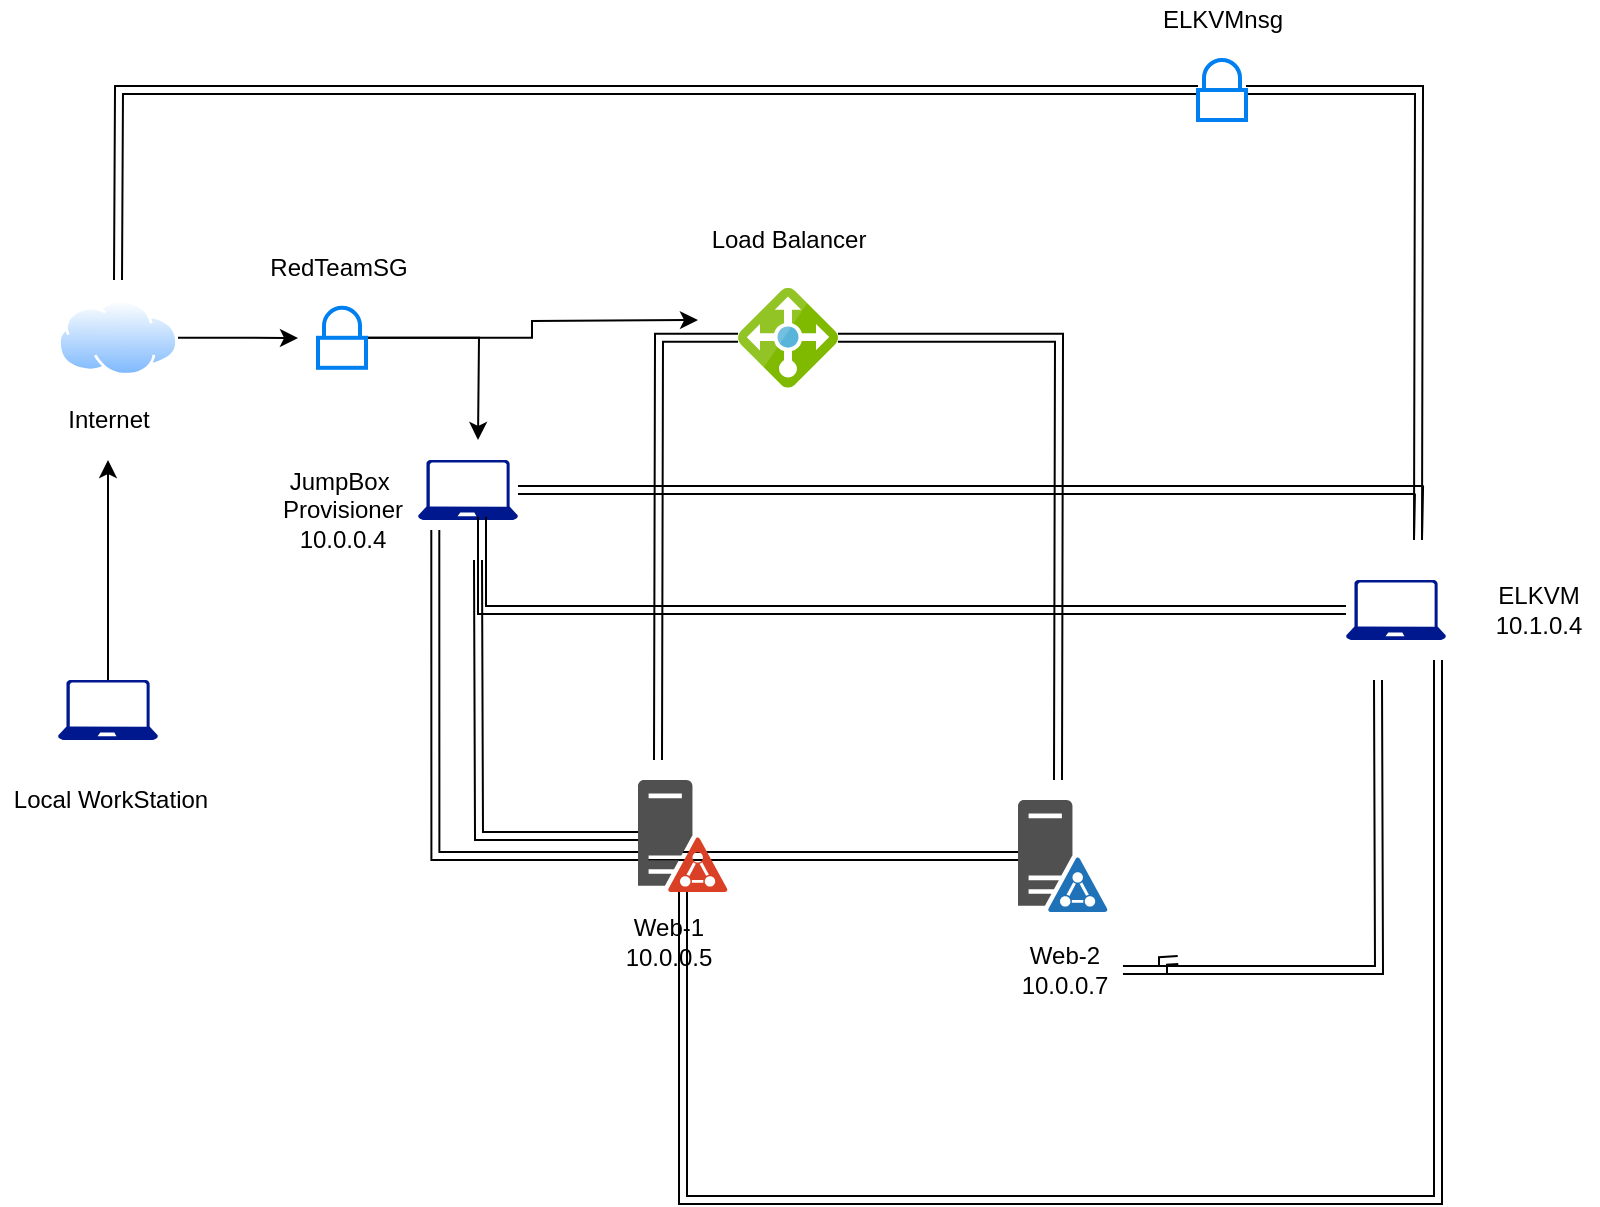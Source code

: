 <mxfile version="15.2.9" type="device"><diagram id="GkBaSvb-F79MDcZScEV3" name="Page-1"><mxGraphModel dx="1246" dy="717" grid="1" gridSize="10" guides="1" tooltips="1" connect="1" arrows="1" fold="1" page="1" pageScale="1" pageWidth="850" pageHeight="1100" math="0" shadow="0"><root><mxCell id="0"/><mxCell id="1" parent="0"/><mxCell id="X4f4ezsBSwV0KokbDb_X-34" style="edgeStyle=orthogonalEdgeStyle;rounded=0;orthogonalLoop=1;jettySize=auto;html=1;" edge="1" parent="1" source="X4f4ezsBSwV0KokbDb_X-1"><mxGeometry relative="1" as="geometry"><mxPoint x="75" y="380" as="targetPoint"/></mxGeometry></mxCell><mxCell id="X4f4ezsBSwV0KokbDb_X-1" value="" style="sketch=0;aspect=fixed;pointerEvents=1;shadow=0;dashed=0;html=1;strokeColor=none;labelPosition=center;verticalLabelPosition=bottom;verticalAlign=top;align=center;fillColor=#00188D;shape=mxgraph.azure.laptop" vertex="1" parent="1"><mxGeometry x="50" y="490" width="50" height="30" as="geometry"/></mxCell><mxCell id="X4f4ezsBSwV0KokbDb_X-2" value="Local WorkStation" style="text;html=1;resizable=0;autosize=1;align=center;verticalAlign=middle;points=[];fillColor=none;strokeColor=none;rounded=0;" vertex="1" parent="1"><mxGeometry x="21" y="540" width="110" height="20" as="geometry"/></mxCell><mxCell id="X4f4ezsBSwV0KokbDb_X-10" value="" style="edgeStyle=orthogonalEdgeStyle;rounded=0;orthogonalLoop=1;jettySize=auto;html=1;" edge="1" parent="1" source="X4f4ezsBSwV0KokbDb_X-4"><mxGeometry relative="1" as="geometry"><mxPoint x="170" y="319" as="targetPoint"/></mxGeometry></mxCell><mxCell id="X4f4ezsBSwV0KokbDb_X-4" value="" style="aspect=fixed;perimeter=ellipsePerimeter;html=1;align=center;shadow=0;dashed=0;spacingTop=3;image;image=img/lib/active_directory/internet_cloud.svg;" vertex="1" parent="1"><mxGeometry x="50" y="300" width="60" height="37.8" as="geometry"/></mxCell><mxCell id="X4f4ezsBSwV0KokbDb_X-5" value="Internet" style="text;html=1;resizable=0;autosize=1;align=center;verticalAlign=middle;points=[];fillColor=none;strokeColor=none;rounded=0;" vertex="1" parent="1"><mxGeometry x="45" y="350" width="60" height="20" as="geometry"/></mxCell><mxCell id="X4f4ezsBSwV0KokbDb_X-35" style="edgeStyle=orthogonalEdgeStyle;rounded=0;orthogonalLoop=1;jettySize=auto;html=1;" edge="1" parent="1" source="X4f4ezsBSwV0KokbDb_X-11"><mxGeometry relative="1" as="geometry"><mxPoint x="260" y="370" as="targetPoint"/></mxGeometry></mxCell><mxCell id="X4f4ezsBSwV0KokbDb_X-38" style="edgeStyle=orthogonalEdgeStyle;rounded=0;orthogonalLoop=1;jettySize=auto;html=1;" edge="1" parent="1" source="X4f4ezsBSwV0KokbDb_X-11"><mxGeometry relative="1" as="geometry"><mxPoint x="370" y="310" as="targetPoint"/></mxGeometry></mxCell><mxCell id="X4f4ezsBSwV0KokbDb_X-11" value="" style="html=1;verticalLabelPosition=bottom;align=center;labelBackgroundColor=#ffffff;verticalAlign=top;strokeWidth=2;strokeColor=#0080F0;shadow=0;dashed=0;shape=mxgraph.ios7.icons.locked;" vertex="1" parent="1"><mxGeometry x="180" y="303.9" width="24" height="30" as="geometry"/></mxCell><mxCell id="X4f4ezsBSwV0KokbDb_X-44" style="edgeStyle=orthogonalEdgeStyle;shape=link;rounded=0;orthogonalLoop=1;jettySize=auto;html=1;" edge="1" parent="1" source="X4f4ezsBSwV0KokbDb_X-26"><mxGeometry relative="1" as="geometry"><mxPoint x="730" y="420" as="targetPoint"/></mxGeometry></mxCell><mxCell id="X4f4ezsBSwV0KokbDb_X-26" value="" style="sketch=0;aspect=fixed;pointerEvents=1;shadow=0;dashed=0;html=1;strokeColor=none;labelPosition=center;verticalLabelPosition=bottom;verticalAlign=top;align=center;fillColor=#00188D;shape=mxgraph.azure.laptop" vertex="1" parent="1"><mxGeometry x="230" y="380" width="50" height="30" as="geometry"/></mxCell><mxCell id="X4f4ezsBSwV0KokbDb_X-51" style="edgeStyle=orthogonalEdgeStyle;shape=link;rounded=0;orthogonalLoop=1;jettySize=auto;html=1;entryX=0.64;entryY=0.944;entryDx=0;entryDy=0;entryPerimeter=0;" edge="1" parent="1" source="X4f4ezsBSwV0KokbDb_X-27" target="X4f4ezsBSwV0KokbDb_X-26"><mxGeometry relative="1" as="geometry"/></mxCell><mxCell id="X4f4ezsBSwV0KokbDb_X-27" value="" style="sketch=0;aspect=fixed;pointerEvents=1;shadow=0;dashed=0;html=1;strokeColor=none;labelPosition=center;verticalLabelPosition=bottom;verticalAlign=top;align=center;fillColor=#00188D;shape=mxgraph.azure.laptop" vertex="1" parent="1"><mxGeometry x="694" y="440" width="50" height="30" as="geometry"/></mxCell><mxCell id="X4f4ezsBSwV0KokbDb_X-52" style="edgeStyle=orthogonalEdgeStyle;shape=link;rounded=0;orthogonalLoop=1;jettySize=auto;html=1;" edge="1" parent="1" source="X4f4ezsBSwV0KokbDb_X-30"><mxGeometry relative="1" as="geometry"><mxPoint x="350" y="530" as="targetPoint"/></mxGeometry></mxCell><mxCell id="X4f4ezsBSwV0KokbDb_X-53" style="edgeStyle=orthogonalEdgeStyle;shape=link;rounded=0;orthogonalLoop=1;jettySize=auto;html=1;" edge="1" parent="1" source="X4f4ezsBSwV0KokbDb_X-30"><mxGeometry relative="1" as="geometry"><mxPoint x="550" y="540" as="targetPoint"/></mxGeometry></mxCell><mxCell id="X4f4ezsBSwV0KokbDb_X-30" value="" style="sketch=0;aspect=fixed;html=1;points=[];align=center;image;fontSize=12;image=img/lib/mscae/Load_Balancer_feature.svg;" vertex="1" parent="1"><mxGeometry x="390" y="293.9" width="50" height="50" as="geometry"/></mxCell><mxCell id="X4f4ezsBSwV0KokbDb_X-43" style="edgeStyle=orthogonalEdgeStyle;shape=link;rounded=0;orthogonalLoop=1;jettySize=auto;html=1;entryX=0.173;entryY=1.167;entryDx=0;entryDy=0;entryPerimeter=0;" edge="1" parent="1" source="X4f4ezsBSwV0KokbDb_X-32" target="X4f4ezsBSwV0KokbDb_X-26"><mxGeometry relative="1" as="geometry"/></mxCell><mxCell id="X4f4ezsBSwV0KokbDb_X-32" value="" style="sketch=0;pointerEvents=1;shadow=0;dashed=0;html=1;strokeColor=none;fillColor=#505050;labelPosition=center;verticalLabelPosition=bottom;verticalAlign=top;outlineConnect=0;align=center;shape=mxgraph.office.servers.active_directory_federation_services_server_blue;" vertex="1" parent="1"><mxGeometry x="530" y="550" width="45" height="56" as="geometry"/></mxCell><mxCell id="X4f4ezsBSwV0KokbDb_X-42" style="edgeStyle=orthogonalEdgeStyle;rounded=0;orthogonalLoop=1;jettySize=auto;html=1;shape=link;" edge="1" parent="1" source="X4f4ezsBSwV0KokbDb_X-33"><mxGeometry relative="1" as="geometry"><mxPoint x="260" y="430" as="targetPoint"/></mxGeometry></mxCell><mxCell id="X4f4ezsBSwV0KokbDb_X-54" style="edgeStyle=orthogonalEdgeStyle;shape=link;rounded=0;orthogonalLoop=1;jettySize=auto;html=1;entryX=0.92;entryY=1.333;entryDx=0;entryDy=0;entryPerimeter=0;" edge="1" parent="1" source="X4f4ezsBSwV0KokbDb_X-33" target="X4f4ezsBSwV0KokbDb_X-27"><mxGeometry relative="1" as="geometry"><mxPoint x="710" y="750" as="targetPoint"/><Array as="points"><mxPoint x="363" y="750"/><mxPoint x="740" y="750"/></Array></mxGeometry></mxCell><mxCell id="X4f4ezsBSwV0KokbDb_X-33" value="" style="sketch=0;pointerEvents=1;shadow=0;dashed=0;html=1;strokeColor=none;fillColor=#505050;labelPosition=center;verticalLabelPosition=bottom;verticalAlign=top;outlineConnect=0;align=center;shape=mxgraph.office.servers.active_directory_federation_services_server_orange;" vertex="1" parent="1"><mxGeometry x="340" y="540" width="45" height="56" as="geometry"/></mxCell><mxCell id="X4f4ezsBSwV0KokbDb_X-47" style="edgeStyle=orthogonalEdgeStyle;shape=link;rounded=0;orthogonalLoop=1;jettySize=auto;html=1;" edge="1" parent="1" source="X4f4ezsBSwV0KokbDb_X-46"><mxGeometry relative="1" as="geometry"><mxPoint x="80" y="290" as="targetPoint"/></mxGeometry></mxCell><mxCell id="X4f4ezsBSwV0KokbDb_X-48" style="edgeStyle=orthogonalEdgeStyle;shape=link;rounded=0;orthogonalLoop=1;jettySize=auto;html=1;" edge="1" parent="1" source="X4f4ezsBSwV0KokbDb_X-46"><mxGeometry relative="1" as="geometry"><mxPoint x="730" y="420" as="targetPoint"/></mxGeometry></mxCell><mxCell id="X4f4ezsBSwV0KokbDb_X-46" value="" style="html=1;verticalLabelPosition=bottom;align=center;labelBackgroundColor=#ffffff;verticalAlign=top;strokeWidth=2;strokeColor=#0080F0;shadow=0;dashed=0;shape=mxgraph.ios7.icons.locked;" vertex="1" parent="1"><mxGeometry x="620" y="180" width="24" height="30" as="geometry"/></mxCell><mxCell id="X4f4ezsBSwV0KokbDb_X-49" value="Web-1&lt;br&gt;10.0.0.5" style="text;html=1;resizable=0;autosize=1;align=center;verticalAlign=middle;points=[];fillColor=none;strokeColor=none;rounded=0;" vertex="1" parent="1"><mxGeometry x="325" y="606" width="60" height="30" as="geometry"/></mxCell><mxCell id="X4f4ezsBSwV0KokbDb_X-55" style="edgeStyle=orthogonalEdgeStyle;shape=link;rounded=0;orthogonalLoop=1;jettySize=auto;html=1;" edge="1" parent="1" source="X4f4ezsBSwV0KokbDb_X-50"><mxGeometry relative="1" as="geometry"><mxPoint x="710" y="490" as="targetPoint"/></mxGeometry></mxCell><mxCell id="X4f4ezsBSwV0KokbDb_X-56" style="edgeStyle=orthogonalEdgeStyle;shape=link;rounded=0;orthogonalLoop=1;jettySize=auto;html=1;" edge="1" parent="1" source="X4f4ezsBSwV0KokbDb_X-50"><mxGeometry relative="1" as="geometry"><mxPoint x="610" y="630" as="targetPoint"/></mxGeometry></mxCell><mxCell id="X4f4ezsBSwV0KokbDb_X-50" value="Web-2&lt;br&gt;10.0.0.7&lt;br&gt;" style="text;html=1;resizable=0;autosize=1;align=center;verticalAlign=middle;points=[];fillColor=none;strokeColor=none;rounded=0;" vertex="1" parent="1"><mxGeometry x="522.5" y="620" width="60" height="30" as="geometry"/></mxCell><mxCell id="X4f4ezsBSwV0KokbDb_X-57" value="RedTeamSG" style="text;html=1;resizable=0;autosize=1;align=center;verticalAlign=middle;points=[];fillColor=none;strokeColor=none;rounded=0;" vertex="1" parent="1"><mxGeometry x="150" y="273.9" width="80" height="20" as="geometry"/></mxCell><mxCell id="X4f4ezsBSwV0KokbDb_X-58" value="Load Balancer" style="text;html=1;resizable=0;autosize=1;align=center;verticalAlign=middle;points=[];fillColor=none;strokeColor=none;rounded=0;" vertex="1" parent="1"><mxGeometry x="370" y="260" width="90" height="20" as="geometry"/></mxCell><mxCell id="X4f4ezsBSwV0KokbDb_X-59" value="ELKVMnsg" style="text;html=1;resizable=0;autosize=1;align=center;verticalAlign=middle;points=[];fillColor=none;strokeColor=none;rounded=0;" vertex="1" parent="1"><mxGeometry x="592" y="150" width="80" height="20" as="geometry"/></mxCell><mxCell id="X4f4ezsBSwV0KokbDb_X-60" value="ELKVM&lt;br&gt;10.1.0.4" style="text;html=1;resizable=0;autosize=1;align=center;verticalAlign=middle;points=[];fillColor=none;strokeColor=none;rounded=0;" vertex="1" parent="1"><mxGeometry x="760" y="440" width="60" height="30" as="geometry"/></mxCell><mxCell id="X4f4ezsBSwV0KokbDb_X-61" value="JumpBox&amp;nbsp;&lt;br&gt;Provisioner&lt;br&gt;10.0.0.4" style="text;html=1;resizable=0;autosize=1;align=center;verticalAlign=middle;points=[];fillColor=none;strokeColor=none;rounded=0;" vertex="1" parent="1"><mxGeometry x="152" y="380" width="80" height="50" as="geometry"/></mxCell></root></mxGraphModel></diagram></mxfile>